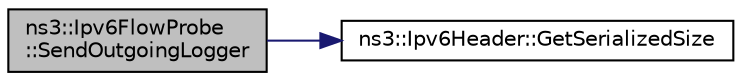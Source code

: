 digraph "ns3::Ipv6FlowProbe::SendOutgoingLogger"
{
 // LATEX_PDF_SIZE
  edge [fontname="Helvetica",fontsize="10",labelfontname="Helvetica",labelfontsize="10"];
  node [fontname="Helvetica",fontsize="10",shape=record];
  rankdir="LR";
  Node1 [label="ns3::Ipv6FlowProbe\l::SendOutgoingLogger",height=0.2,width=0.4,color="black", fillcolor="grey75", style="filled", fontcolor="black",tooltip="Log a packet being sent."];
  Node1 -> Node2 [color="midnightblue",fontsize="10",style="solid",fontname="Helvetica"];
  Node2 [label="ns3::Ipv6Header::GetSerializedSize",height=0.2,width=0.4,color="black", fillcolor="white", style="filled",URL="$classns3_1_1_ipv6_header.html#a37a507d3cbc5fb9efc6c4ba36255fe75",tooltip="Get the serialized size of the packet."];
}
